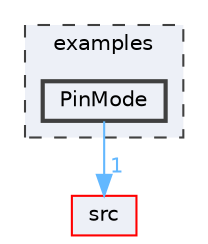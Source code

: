 digraph "/home/runner/work/FastLED/FastLED/examples/PinMode"
{
 // LATEX_PDF_SIZE
  bgcolor="transparent";
  edge [fontname=Helvetica,fontsize=10,labelfontname=Helvetica,labelfontsize=10];
  node [fontname=Helvetica,fontsize=10,shape=box,height=0.2,width=0.4];
  compound=true
  subgraph clusterdir_d28a4824dc47e487b107a5db32ef43c4 {
    graph [ bgcolor="#edf0f7", pencolor="grey25", label="examples", fontname=Helvetica,fontsize=10 style="filled,dashed", URL="dir_d28a4824dc47e487b107a5db32ef43c4.html",tooltip=""]
  dir_da6f56500606cfa389f05a45d20a23dc [label="PinMode", fillcolor="#edf0f7", color="grey25", style="filled,bold", URL="dir_da6f56500606cfa389f05a45d20a23dc.html",tooltip=""];
  }
  dir_68267d1309a1af8e8297ef4c3efbcdba [label="src", fillcolor="#edf0f7", color="red", style="filled", URL="dir_68267d1309a1af8e8297ef4c3efbcdba.html",tooltip=""];
  dir_da6f56500606cfa389f05a45d20a23dc->dir_68267d1309a1af8e8297ef4c3efbcdba [headlabel="1", labeldistance=1.5 headhref="dir_000061_000073.html" href="dir_000061_000073.html" color="steelblue1" fontcolor="steelblue1"];
}
